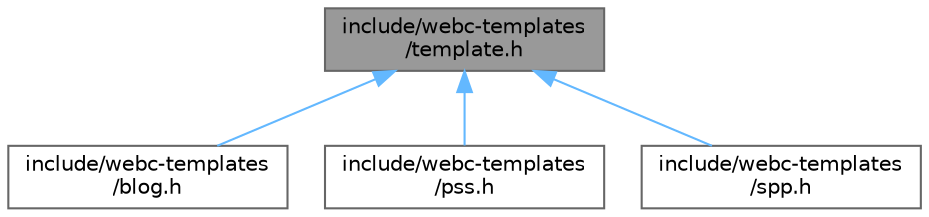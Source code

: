 digraph "include/webc-templates/template.h"
{
 // LATEX_PDF_SIZE
  bgcolor="transparent";
  edge [fontname=Helvetica,fontsize=10,labelfontname=Helvetica,labelfontsize=10];
  node [fontname=Helvetica,fontsize=10,shape=box,height=0.2,width=0.4];
  Node1 [id="Node000001",label="include/webc-templates\l/template.h",height=0.2,width=0.4,color="gray40", fillcolor="grey60", style="filled", fontcolor="black",tooltip=" "];
  Node1 -> Node2 [id="edge1_Node000001_Node000002",dir="back",color="steelblue1",style="solid",tooltip=" "];
  Node2 [id="Node000002",label="include/webc-templates\l/blog.h",height=0.2,width=0.4,color="grey40", fillcolor="white", style="filled",URL="$blog_8h.html",tooltip=" "];
  Node1 -> Node3 [id="edge2_Node000001_Node000003",dir="back",color="steelblue1",style="solid",tooltip=" "];
  Node3 [id="Node000003",label="include/webc-templates\l/pss.h",height=0.2,width=0.4,color="grey40", fillcolor="white", style="filled",URL="$pss_8h.html",tooltip=" "];
  Node1 -> Node4 [id="edge3_Node000001_Node000004",dir="back",color="steelblue1",style="solid",tooltip=" "];
  Node4 [id="Node000004",label="include/webc-templates\l/spp.h",height=0.2,width=0.4,color="grey40", fillcolor="white", style="filled",URL="$spp_8h.html",tooltip=" "];
}
